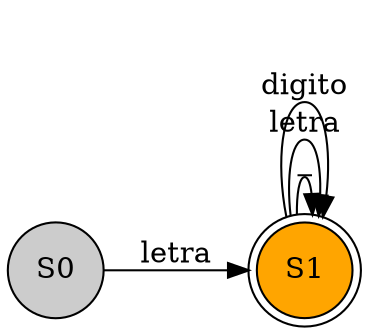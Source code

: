 digraph finite_state_machine {
rankdir=LR;
size="8,5"
S1[shape = doublecircle, style = filled, fillcolor = "#FFA500"];

node [shape = circle, style = filled, fillcolor = "#CCCCCC"];
S0->S1[ label ="letra"];
S1->S1[ label ="_"];
S1->S1[ label ="letra"];
S1->S1[ label ="digito"];
}
